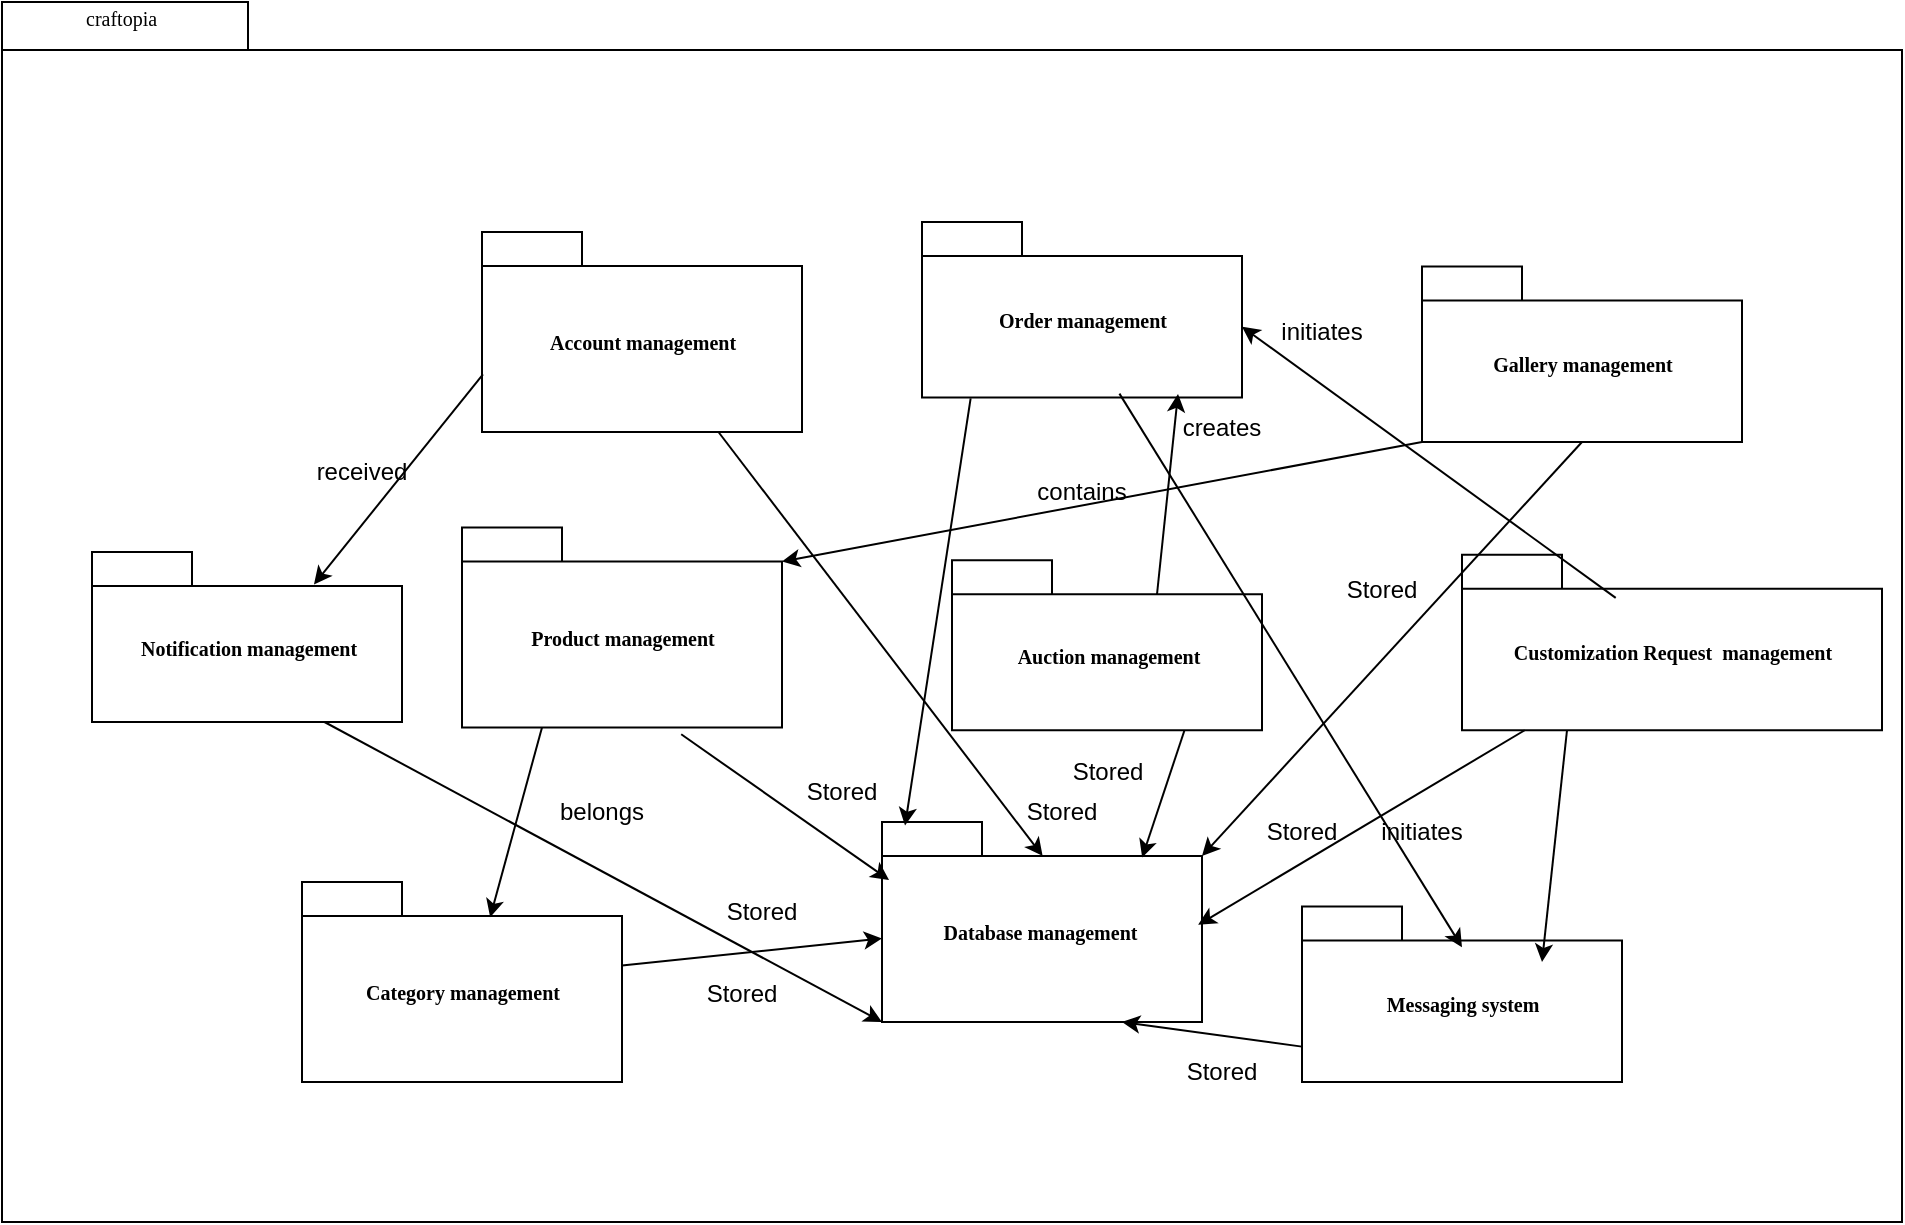 <mxfile version="25.0.2">
  <diagram name="Page-1" id="b5b7bab2-c9e2-2cf4-8b2a-24fd1a2a6d21">
    <mxGraphModel dx="1036" dy="614" grid="1" gridSize="10" guides="1" tooltips="1" connect="1" arrows="1" fold="1" page="1" pageScale="1" pageWidth="827" pageHeight="1169" background="none" math="0" shadow="0">
      <root>
        <mxCell id="0" />
        <mxCell id="1" parent="0" />
        <mxCell id="6e0c8c40b5770093-33" value="" style="shape=folder;fontStyle=1;spacingTop=10;tabWidth=123;tabHeight=24;tabPosition=left;html=1;rounded=0;shadow=0;comic=0;labelBackgroundColor=none;strokeColor=#000000;strokeWidth=1;fillColor=#ffffff;fontFamily=Verdana;fontSize=10;fontColor=#000000;align=center;" parent="1" vertex="1">
          <mxGeometry x="230" y="140" width="950" height="610" as="geometry" />
        </mxCell>
        <mxCell id="6e0c8c40b5770093-42" value="Account management" style="shape=folder;fontStyle=1;spacingTop=10;tabWidth=50;tabHeight=17;tabPosition=left;html=1;rounded=0;shadow=0;comic=0;labelBackgroundColor=none;strokeColor=#000000;strokeWidth=1;fillColor=#ffffff;fontFamily=Verdana;fontSize=10;fontColor=#000000;align=center;" parent="1" vertex="1">
          <mxGeometry x="470" y="255" width="160" height="100" as="geometry" />
        </mxCell>
        <mxCell id="6e0c8c40b5770093-43" value="Product management" style="shape=folder;fontStyle=1;spacingTop=10;tabWidth=50;tabHeight=17;tabPosition=left;html=1;rounded=0;shadow=0;comic=0;labelBackgroundColor=none;strokeColor=#000000;strokeWidth=1;fillColor=#ffffff;fontFamily=Verdana;fontSize=10;fontColor=#000000;align=center;" parent="1" vertex="1">
          <mxGeometry x="460" y="402.75" width="160" height="100" as="geometry" />
        </mxCell>
        <mxCell id="6e0c8c40b5770093-44" value="Order management" style="shape=folder;fontStyle=1;spacingTop=10;tabWidth=50;tabHeight=17;tabPosition=left;html=1;rounded=0;shadow=0;comic=0;labelBackgroundColor=none;strokeColor=#000000;strokeWidth=1;fillColor=#ffffff;fontFamily=Verdana;fontSize=10;fontColor=#000000;align=center;" parent="1" vertex="1">
          <mxGeometry x="690" y="250" width="160" height="87.75" as="geometry" />
        </mxCell>
        <mxCell id="6e0c8c40b5770093-45" value="Auction management" style="shape=folder;fontStyle=1;spacingTop=10;tabWidth=50;tabHeight=17;tabPosition=left;html=1;rounded=0;shadow=0;comic=0;labelBackgroundColor=none;strokeColor=#000000;strokeWidth=1;fillColor=#ffffff;fontFamily=Verdana;fontSize=10;fontColor=#000000;align=center;" parent="1" vertex="1">
          <mxGeometry x="705" y="419.13" width="155" height="85" as="geometry" />
        </mxCell>
        <mxCell id="6e0c8c40b5770093-73" value="craftopia" style="text;html=1;align=left;verticalAlign=top;spacingTop=-4;fontSize=10;fontFamily=Verdana" parent="1" vertex="1">
          <mxGeometry x="270" y="140" width="80" height="30" as="geometry" />
        </mxCell>
        <mxCell id="jnkB9Sy5KkFoXBMUI9Ge-4" value="Gallery management" style="shape=folder;fontStyle=1;spacingTop=10;tabWidth=50;tabHeight=17;tabPosition=left;html=1;rounded=0;shadow=0;comic=0;labelBackgroundColor=none;strokeColor=#000000;strokeWidth=1;fillColor=#ffffff;fontFamily=Verdana;fontSize=10;fontColor=#000000;align=center;" parent="1" vertex="1">
          <mxGeometry x="940" y="272.25" width="160" height="87.75" as="geometry" />
        </mxCell>
        <mxCell id="jnkB9Sy5KkFoXBMUI9Ge-7" value="Customization Request&amp;nbsp; management" style="shape=folder;fontStyle=1;spacingTop=10;tabWidth=50;tabHeight=17;tabPosition=left;html=1;rounded=0;shadow=0;comic=0;labelBackgroundColor=none;strokeColor=#000000;strokeWidth=1;fillColor=#ffffff;fontFamily=Verdana;fontSize=10;fontColor=#000000;align=center;" parent="1" vertex="1">
          <mxGeometry x="960" y="416.38" width="210" height="87.75" as="geometry" />
        </mxCell>
        <mxCell id="mDy0LjV4EdPmGKK1C5-q-1" value="Category management" style="shape=folder;fontStyle=1;spacingTop=10;tabWidth=50;tabHeight=17;tabPosition=left;html=1;rounded=0;shadow=0;comic=0;labelBackgroundColor=none;strokeColor=#000000;strokeWidth=1;fillColor=#ffffff;fontFamily=Verdana;fontSize=10;fontColor=#000000;align=center;" parent="1" vertex="1">
          <mxGeometry x="380" y="580" width="160" height="100" as="geometry" />
        </mxCell>
        <mxCell id="tIno5rQIWUBfeGRRvXYs-1" value="Notification management" style="shape=folder;fontStyle=1;spacingTop=10;tabWidth=50;tabHeight=17;tabPosition=left;html=1;rounded=0;shadow=0;comic=0;labelBackgroundColor=none;strokeColor=#000000;strokeWidth=1;fillColor=#ffffff;fontFamily=Verdana;fontSize=10;fontColor=#000000;align=center;" parent="1" vertex="1">
          <mxGeometry x="275" y="415" width="155" height="85" as="geometry" />
        </mxCell>
        <mxCell id="FF-GTUpiViAP1Fzdmv1N-1" value="Messaging system" style="shape=folder;fontStyle=1;spacingTop=10;tabWidth=50;tabHeight=17;tabPosition=left;html=1;rounded=0;shadow=0;comic=0;labelBackgroundColor=none;strokeColor=#000000;strokeWidth=1;fillColor=#ffffff;fontFamily=Verdana;fontSize=10;fontColor=#000000;align=center;" parent="1" vertex="1">
          <mxGeometry x="880" y="592.25" width="160" height="87.75" as="geometry" />
        </mxCell>
        <mxCell id="LrHY2OVz5gG6aqd8ZNlK-4" value="" style="endArrow=classic;html=1;rounded=0;entryX=0;entryY=0;entryDx=160;entryDy=17;entryPerimeter=0;exitX=0;exitY=0;exitDx=0;exitDy=87.75;exitPerimeter=0;" parent="1" source="jnkB9Sy5KkFoXBMUI9Ge-4" target="6e0c8c40b5770093-43" edge="1">
          <mxGeometry width="50" height="50" relative="1" as="geometry">
            <mxPoint x="880" y="400" as="sourcePoint" />
            <mxPoint x="930" y="350" as="targetPoint" />
          </mxGeometry>
        </mxCell>
        <mxCell id="LrHY2OVz5gG6aqd8ZNlK-5" value="contains" style="text;html=1;align=center;verticalAlign=middle;whiteSpace=wrap;rounded=0;" parent="1" vertex="1">
          <mxGeometry x="740" y="370" width="60" height="30" as="geometry" />
        </mxCell>
        <mxCell id="LrHY2OVz5gG6aqd8ZNlK-6" value="" style="endArrow=classic;html=1;rounded=0;exitX=0.25;exitY=1;exitDx=0;exitDy=0;exitPerimeter=0;entryX=0.588;entryY=0.176;entryDx=0;entryDy=0;entryPerimeter=0;" parent="1" source="6e0c8c40b5770093-43" target="mDy0LjV4EdPmGKK1C5-q-1" edge="1">
          <mxGeometry width="50" height="50" relative="1" as="geometry">
            <mxPoint x="480" y="585" as="sourcePoint" />
            <mxPoint x="530" y="535" as="targetPoint" />
          </mxGeometry>
        </mxCell>
        <mxCell id="LrHY2OVz5gG6aqd8ZNlK-9" value="belongs" style="text;html=1;align=center;verticalAlign=middle;whiteSpace=wrap;rounded=0;" parent="1" vertex="1">
          <mxGeometry x="500" y="530" width="60" height="30" as="geometry" />
        </mxCell>
        <mxCell id="LrHY2OVz5gG6aqd8ZNlK-10" value="" style="endArrow=classic;html=1;rounded=0;exitX=0.003;exitY=0.712;exitDx=0;exitDy=0;exitPerimeter=0;entryX=0.716;entryY=0.191;entryDx=0;entryDy=0;entryPerimeter=0;" parent="1" source="6e0c8c40b5770093-42" target="tIno5rQIWUBfeGRRvXYs-1" edge="1">
          <mxGeometry width="50" height="50" relative="1" as="geometry">
            <mxPoint x="410" y="370" as="sourcePoint" />
            <mxPoint x="460" y="320" as="targetPoint" />
          </mxGeometry>
        </mxCell>
        <mxCell id="LrHY2OVz5gG6aqd8ZNlK-11" value="received" style="text;html=1;align=center;verticalAlign=middle;whiteSpace=wrap;rounded=0;" parent="1" vertex="1">
          <mxGeometry x="380" y="360" width="60" height="30" as="geometry" />
        </mxCell>
        <mxCell id="LrHY2OVz5gG6aqd8ZNlK-12" value="" style="endArrow=classic;html=1;rounded=0;exitX=0.25;exitY=1;exitDx=0;exitDy=0;exitPerimeter=0;entryX=0.75;entryY=0.316;entryDx=0;entryDy=0;entryPerimeter=0;" parent="1" source="jnkB9Sy5KkFoXBMUI9Ge-7" target="FF-GTUpiViAP1Fzdmv1N-1" edge="1">
          <mxGeometry width="50" height="50" relative="1" as="geometry">
            <mxPoint x="960" y="570" as="sourcePoint" />
            <mxPoint x="1010" y="520" as="targetPoint" />
          </mxGeometry>
        </mxCell>
        <mxCell id="LrHY2OVz5gG6aqd8ZNlK-13" value="initiates" style="text;html=1;align=center;verticalAlign=middle;whiteSpace=wrap;rounded=0;" parent="1" vertex="1">
          <mxGeometry x="910" y="540" width="60" height="30" as="geometry" />
        </mxCell>
        <mxCell id="LrHY2OVz5gG6aqd8ZNlK-14" value="" style="endArrow=classic;html=1;rounded=0;exitX=0;exitY=0;exitDx=102.5;exitDy=17;exitPerimeter=0;entryX=0.8;entryY=0.98;entryDx=0;entryDy=0;entryPerimeter=0;" parent="1" source="6e0c8c40b5770093-45" target="6e0c8c40b5770093-44" edge="1">
          <mxGeometry width="50" height="50" relative="1" as="geometry">
            <mxPoint x="690" y="465" as="sourcePoint" />
            <mxPoint x="740" y="415" as="targetPoint" />
          </mxGeometry>
        </mxCell>
        <mxCell id="LrHY2OVz5gG6aqd8ZNlK-15" value="creates" style="text;html=1;align=center;verticalAlign=middle;whiteSpace=wrap;rounded=0;" parent="1" vertex="1">
          <mxGeometry x="810" y="337.75" width="60" height="30" as="geometry" />
        </mxCell>
        <mxCell id="LrHY2OVz5gG6aqd8ZNlK-16" value="" style="endArrow=classic;html=1;rounded=0;entryX=0;entryY=0;entryDx=160;entryDy=52.375;entryPerimeter=0;exitX=0.366;exitY=0.246;exitDx=0;exitDy=0;exitPerimeter=0;" parent="1" source="jnkB9Sy5KkFoXBMUI9Ge-7" target="6e0c8c40b5770093-44" edge="1">
          <mxGeometry width="50" height="50" relative="1" as="geometry">
            <mxPoint x="860" y="420" as="sourcePoint" />
            <mxPoint x="910" y="370" as="targetPoint" />
          </mxGeometry>
        </mxCell>
        <mxCell id="LrHY2OVz5gG6aqd8ZNlK-17" value="initiates" style="text;html=1;align=center;verticalAlign=middle;whiteSpace=wrap;rounded=0;" parent="1" vertex="1">
          <mxGeometry x="860" y="290" width="60" height="30" as="geometry" />
        </mxCell>
        <mxCell id="vje2uT5RQnnK4OeQTwtB-1" value="Database management&amp;nbsp;" style="shape=folder;fontStyle=1;spacingTop=10;tabWidth=50;tabHeight=17;tabPosition=left;html=1;rounded=0;shadow=0;comic=0;labelBackgroundColor=none;strokeColor=#000000;strokeWidth=1;fillColor=#ffffff;fontFamily=Verdana;fontSize=10;fontColor=#000000;align=center;" vertex="1" parent="1">
          <mxGeometry x="670" y="550" width="160" height="100" as="geometry" />
        </mxCell>
        <mxCell id="vje2uT5RQnnK4OeQTwtB-3" value="" style="endArrow=classic;html=1;rounded=0;entryX=0.502;entryY=0.17;entryDx=0;entryDy=0;entryPerimeter=0;" edge="1" parent="1" source="6e0c8c40b5770093-42" target="vje2uT5RQnnK4OeQTwtB-1">
          <mxGeometry width="50" height="50" relative="1" as="geometry">
            <mxPoint x="950" y="540" as="sourcePoint" />
            <mxPoint x="650" y="597" as="targetPoint" />
          </mxGeometry>
        </mxCell>
        <mxCell id="vje2uT5RQnnK4OeQTwtB-4" value="Stored" style="text;html=1;align=center;verticalAlign=middle;whiteSpace=wrap;rounded=0;" vertex="1" parent="1">
          <mxGeometry x="620" y="520" width="60" height="30" as="geometry" />
        </mxCell>
        <mxCell id="vje2uT5RQnnK4OeQTwtB-6" value="" style="endArrow=classic;html=1;rounded=0;entryX=0.813;entryY=0.178;entryDx=0;entryDy=0;entryPerimeter=0;exitX=0.75;exitY=1;exitDx=0;exitDy=0;exitPerimeter=0;" edge="1" parent="1" source="6e0c8c40b5770093-45" target="vje2uT5RQnnK4OeQTwtB-1">
          <mxGeometry width="50" height="50" relative="1" as="geometry">
            <mxPoint x="665" y="360" as="sourcePoint" />
            <mxPoint x="827" y="572" as="targetPoint" />
          </mxGeometry>
        </mxCell>
        <mxCell id="vje2uT5RQnnK4OeQTwtB-7" value="" style="endArrow=classic;html=1;rounded=0;entryX=0.988;entryY=0.514;entryDx=0;entryDy=0;entryPerimeter=0;" edge="1" parent="1" source="jnkB9Sy5KkFoXBMUI9Ge-7" target="vje2uT5RQnnK4OeQTwtB-1">
          <mxGeometry width="50" height="50" relative="1" as="geometry">
            <mxPoint x="840" y="390" as="sourcePoint" />
            <mxPoint x="1002" y="602" as="targetPoint" />
          </mxGeometry>
        </mxCell>
        <mxCell id="vje2uT5RQnnK4OeQTwtB-8" value="" style="endArrow=classic;html=1;rounded=0;entryX=0.5;entryY=0.232;entryDx=0;entryDy=0;entryPerimeter=0;exitX=0.617;exitY=0.978;exitDx=0;exitDy=0;exitPerimeter=0;" edge="1" parent="1" source="6e0c8c40b5770093-44" target="FF-GTUpiViAP1Fzdmv1N-1">
          <mxGeometry width="50" height="50" relative="1" as="geometry">
            <mxPoint x="800" y="346.75" as="sourcePoint" />
            <mxPoint x="962" y="558.75" as="targetPoint" />
          </mxGeometry>
        </mxCell>
        <mxCell id="vje2uT5RQnnK4OeQTwtB-9" value="" style="endArrow=classic;html=1;rounded=0;" edge="1" parent="1" source="mDy0LjV4EdPmGKK1C5-q-1" target="vje2uT5RQnnK4OeQTwtB-1">
          <mxGeometry width="50" height="50" relative="1" as="geometry">
            <mxPoint x="528" y="560" as="sourcePoint" />
            <mxPoint x="690" y="772" as="targetPoint" />
          </mxGeometry>
        </mxCell>
        <mxCell id="vje2uT5RQnnK4OeQTwtB-10" value="" style="endArrow=classic;html=1;rounded=0;entryX=0.022;entryY=0.29;entryDx=0;entryDy=0;entryPerimeter=0;exitX=0.685;exitY=1.034;exitDx=0;exitDy=0;exitPerimeter=0;" edge="1" parent="1" source="6e0c8c40b5770093-43" target="vje2uT5RQnnK4OeQTwtB-1">
          <mxGeometry width="50" height="50" relative="1" as="geometry">
            <mxPoint x="550" y="554" as="sourcePoint" />
            <mxPoint x="680" y="540" as="targetPoint" />
          </mxGeometry>
        </mxCell>
        <mxCell id="vje2uT5RQnnK4OeQTwtB-11" value="" style="endArrow=classic;html=1;rounded=0;entryX=0.75;entryY=1;entryDx=0;entryDy=0;entryPerimeter=0;exitX=0;exitY=0;exitDx=0;exitDy=70.062;exitPerimeter=0;" edge="1" parent="1" source="FF-GTUpiViAP1Fzdmv1N-1" target="vje2uT5RQnnK4OeQTwtB-1">
          <mxGeometry width="50" height="50" relative="1" as="geometry">
            <mxPoint x="550" y="632" as="sourcePoint" />
            <mxPoint x="680" y="618" as="targetPoint" />
          </mxGeometry>
        </mxCell>
        <mxCell id="vje2uT5RQnnK4OeQTwtB-12" value="" style="endArrow=classic;html=1;rounded=0;exitX=0.152;exitY=1.005;exitDx=0;exitDy=0;exitPerimeter=0;entryX=0.072;entryY=0.018;entryDx=0;entryDy=0;entryPerimeter=0;" edge="1" parent="1" source="6e0c8c40b5770093-44" target="vje2uT5RQnnK4OeQTwtB-1">
          <mxGeometry width="50" height="50" relative="1" as="geometry">
            <mxPoint x="560" y="642" as="sourcePoint" />
            <mxPoint x="690" y="628" as="targetPoint" />
          </mxGeometry>
        </mxCell>
        <mxCell id="vje2uT5RQnnK4OeQTwtB-13" value="" style="endArrow=classic;html=1;rounded=0;entryX=0;entryY=0;entryDx=160;entryDy=17;entryPerimeter=0;exitX=0.5;exitY=1;exitDx=0;exitDy=0;exitPerimeter=0;" edge="1" parent="1" source="jnkB9Sy5KkFoXBMUI9Ge-4" target="vje2uT5RQnnK4OeQTwtB-1">
          <mxGeometry width="50" height="50" relative="1" as="geometry">
            <mxPoint x="948.781" y="402.75" as="sourcePoint" />
            <mxPoint x="793.52" y="620.95" as="targetPoint" />
          </mxGeometry>
        </mxCell>
        <mxCell id="vje2uT5RQnnK4OeQTwtB-14" value="" style="endArrow=classic;html=1;rounded=0;exitX=0.75;exitY=1;exitDx=0;exitDy=0;exitPerimeter=0;entryX=0;entryY=0;entryDx=0;entryDy=100;entryPerimeter=0;" edge="1" parent="1" source="tIno5rQIWUBfeGRRvXYs-1" target="vje2uT5RQnnK4OeQTwtB-1">
          <mxGeometry width="50" height="50" relative="1" as="geometry">
            <mxPoint x="580" y="662" as="sourcePoint" />
            <mxPoint x="710" y="648" as="targetPoint" />
          </mxGeometry>
        </mxCell>
        <mxCell id="vje2uT5RQnnK4OeQTwtB-15" value="Stored" style="text;html=1;align=center;verticalAlign=middle;whiteSpace=wrap;rounded=0;" vertex="1" parent="1">
          <mxGeometry x="570" y="621.13" width="60" height="30" as="geometry" />
        </mxCell>
        <mxCell id="vje2uT5RQnnK4OeQTwtB-16" value="Stored" style="text;html=1;align=center;verticalAlign=middle;whiteSpace=wrap;rounded=0;" vertex="1" parent="1">
          <mxGeometry x="580" y="580" width="60" height="30" as="geometry" />
        </mxCell>
        <mxCell id="vje2uT5RQnnK4OeQTwtB-17" value="Stored" style="text;html=1;align=center;verticalAlign=middle;whiteSpace=wrap;rounded=0;" vertex="1" parent="1">
          <mxGeometry x="730" y="530" width="60" height="30" as="geometry" />
        </mxCell>
        <mxCell id="vje2uT5RQnnK4OeQTwtB-18" value="Stored" style="text;html=1;align=center;verticalAlign=middle;whiteSpace=wrap;rounded=0;" vertex="1" parent="1">
          <mxGeometry x="810" y="660" width="60" height="30" as="geometry" />
        </mxCell>
        <mxCell id="vje2uT5RQnnK4OeQTwtB-19" value="Stored" style="text;html=1;align=center;verticalAlign=middle;whiteSpace=wrap;rounded=0;" vertex="1" parent="1">
          <mxGeometry x="850" y="540" width="60" height="30" as="geometry" />
        </mxCell>
        <mxCell id="vje2uT5RQnnK4OeQTwtB-20" value="Stored" style="text;html=1;align=center;verticalAlign=middle;whiteSpace=wrap;rounded=0;" vertex="1" parent="1">
          <mxGeometry x="890" y="419.13" width="60" height="30" as="geometry" />
        </mxCell>
        <mxCell id="vje2uT5RQnnK4OeQTwtB-23" value="Stored" style="text;html=1;align=center;verticalAlign=middle;whiteSpace=wrap;rounded=0;" vertex="1" parent="1">
          <mxGeometry x="752.5" y="510" width="60" height="30" as="geometry" />
        </mxCell>
      </root>
    </mxGraphModel>
  </diagram>
</mxfile>
